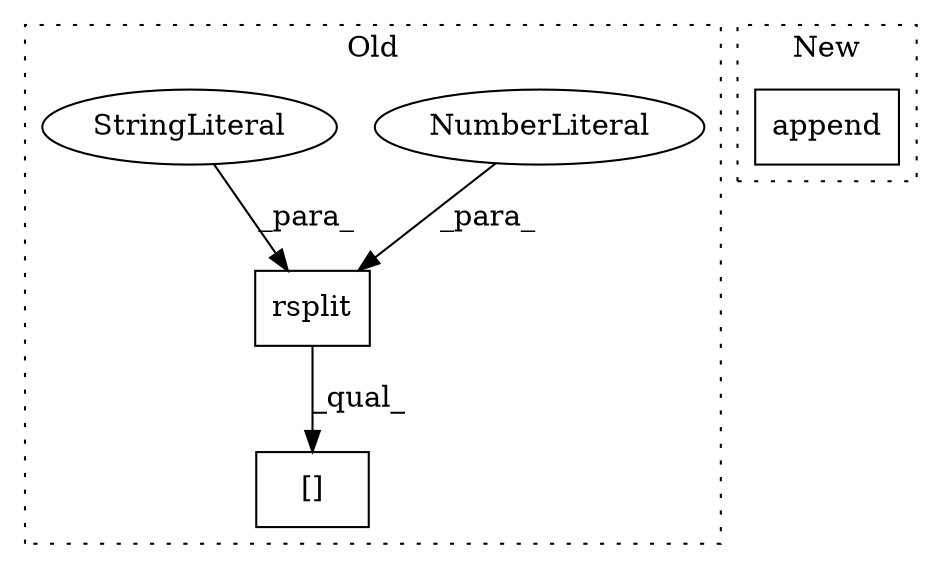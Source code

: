digraph G {
subgraph cluster0 {
1 [label="rsplit" a="32" s="43945,43957" l="7,1" shape="box"];
3 [label="NumberLiteral" a="34" s="43956" l="1" shape="ellipse"];
4 [label="StringLiteral" a="45" s="43952" l="3" shape="ellipse"];
5 [label="[]" a="2" s="43923,43961" l="36,1" shape="box"];
label = "Old";
style="dotted";
}
subgraph cluster1 {
2 [label="append" a="32" s="44116,44132" l="7,1" shape="box"];
label = "New";
style="dotted";
}
1 -> 5 [label="_qual_"];
3 -> 1 [label="_para_"];
4 -> 1 [label="_para_"];
}